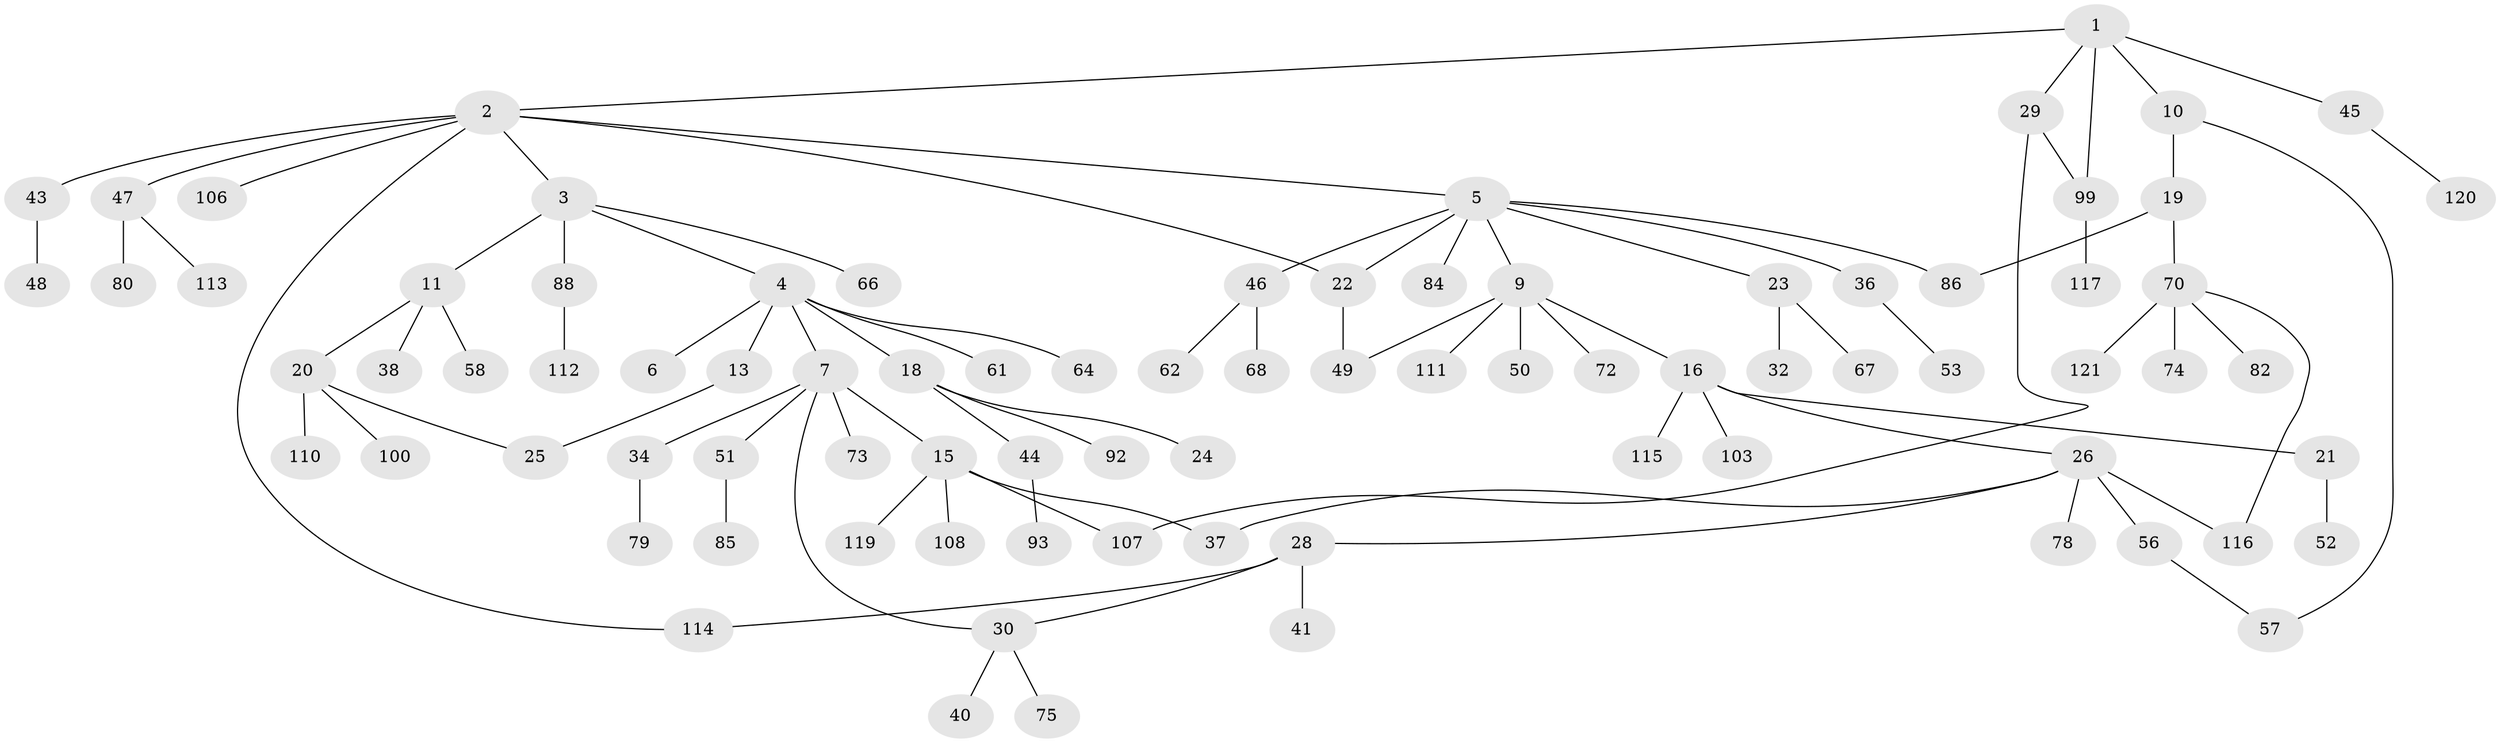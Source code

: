 // original degree distribution, {5: 0.03305785123966942, 8: 0.01652892561983471, 6: 0.024793388429752067, 3: 0.1652892561983471, 1: 0.4380165289256198, 2: 0.2644628099173554, 7: 0.008264462809917356, 4: 0.049586776859504134}
// Generated by graph-tools (version 1.1) at 2025/10/02/27/25 16:10:53]
// undirected, 84 vertices, 94 edges
graph export_dot {
graph [start="1"]
  node [color=gray90,style=filled];
  1 [super="+14"];
  2 [super="+96"];
  3 [super="+31"];
  4 [super="+60"];
  5 [super="+8"];
  6;
  7 [super="+12"];
  9 [super="+55"];
  10 [super="+33"];
  11 [super="+17"];
  13 [super="+65"];
  15 [super="+27"];
  16 [super="+35"];
  18 [super="+90"];
  19 [super="+54"];
  20 [super="+71"];
  21;
  22;
  23 [super="+87"];
  24;
  25;
  26 [super="+69"];
  28 [super="+39"];
  29 [super="+118"];
  30 [super="+76"];
  32 [super="+95"];
  34;
  36 [super="+81"];
  37 [super="+89"];
  38;
  40;
  41 [super="+42"];
  43 [super="+83"];
  44 [super="+105"];
  45;
  46;
  47;
  48 [super="+102"];
  49 [super="+63"];
  50;
  51 [super="+59"];
  52 [super="+109"];
  53;
  56;
  57 [super="+97"];
  58 [super="+77"];
  61;
  62;
  64;
  66;
  67 [super="+98"];
  68;
  70 [super="+104"];
  72;
  73;
  74;
  75 [super="+91"];
  78;
  79;
  80;
  82;
  84 [super="+101"];
  85;
  86;
  88 [super="+94"];
  92;
  93;
  99;
  100;
  103;
  106;
  107;
  108;
  110;
  111;
  112;
  113;
  114;
  115;
  116;
  117;
  119;
  120;
  121;
  1 -- 2;
  1 -- 10;
  1 -- 29;
  1 -- 99;
  1 -- 45;
  2 -- 3;
  2 -- 5;
  2 -- 43;
  2 -- 47;
  2 -- 106;
  2 -- 22;
  2 -- 114;
  3 -- 4;
  3 -- 11;
  3 -- 66;
  3 -- 88;
  4 -- 6;
  4 -- 7;
  4 -- 13;
  4 -- 18;
  4 -- 61;
  4 -- 64;
  5 -- 84;
  5 -- 36;
  5 -- 22;
  5 -- 23;
  5 -- 86;
  5 -- 9;
  5 -- 46;
  7 -- 34;
  7 -- 51;
  7 -- 73;
  7 -- 30;
  7 -- 15;
  9 -- 16;
  9 -- 50;
  9 -- 111;
  9 -- 72;
  9 -- 49;
  10 -- 19;
  10 -- 57;
  11 -- 38;
  11 -- 58;
  11 -- 20;
  13 -- 25;
  15 -- 107;
  15 -- 119;
  15 -- 108;
  15 -- 37;
  16 -- 21;
  16 -- 26;
  16 -- 103;
  16 -- 115;
  18 -- 24;
  18 -- 44;
  18 -- 92;
  19 -- 70;
  19 -- 86;
  20 -- 110;
  20 -- 100;
  20 -- 25;
  21 -- 52;
  22 -- 49;
  23 -- 32;
  23 -- 67;
  26 -- 28;
  26 -- 37;
  26 -- 56;
  26 -- 116;
  26 -- 78;
  28 -- 30;
  28 -- 41;
  28 -- 114;
  29 -- 107;
  29 -- 99;
  30 -- 40;
  30 -- 75;
  34 -- 79;
  36 -- 53;
  43 -- 48;
  44 -- 93;
  45 -- 120;
  46 -- 62;
  46 -- 68;
  47 -- 80;
  47 -- 113;
  51 -- 85;
  56 -- 57;
  70 -- 74;
  70 -- 82;
  70 -- 116;
  70 -- 121;
  88 -- 112;
  99 -- 117;
}
